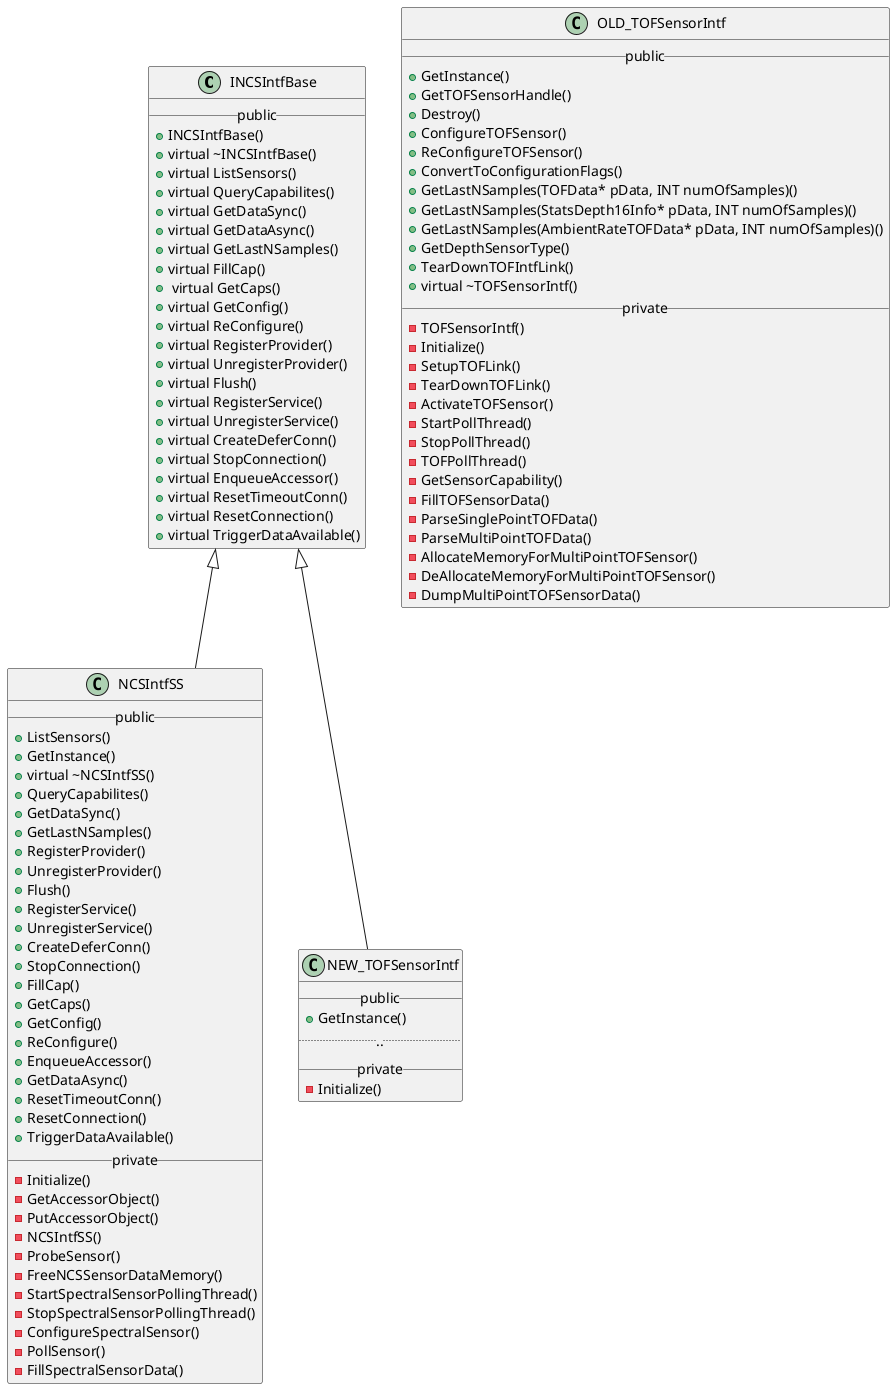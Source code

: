 /'派生，继承：<|--'/
/'组合：*-- ， 将会管理对象的生命周期'/
/'聚合：o--, 特指不管理对象的生命周期，但存在关联'/
/'
title <size:18>camx awb overview</size>\n     Lin Jin

collections ThreadUsers

<color:red><size:16>****</size></color>

<color:blue><size:15></size></color>

package <color:blue><size:15>**AWBDecisionAggregator** {
}

== <color:blue> CAWBMain::Configure </color>==

participant XXX

box "Factory"
participant camxcawbfactory as awb_factory
end box



<color:red>TODO: this need check further</color>


Useful color:
1. Red
Red Crimson DeepPink LightPink Salmon HotPink

2. Blue
MediumBlue Blue DodgerBlue DeepSkyBlue Cyan LightSkyBlue SlateBlue SkyBlue

3. Green
Chartreuse Green GreenYellow LawnGreen Lime LightGreen SpingGreen

4. Yellow
Yellow Gold LightGoldenRodYellow Orange LemonChiffon

5. Violet
DarkMagenta BlueViolet DardViolet Magenta Fuchsia Purple

6. 
'/

@startuml

class INCSIntfBase{
__ public __
    + INCSIntfBase()
    + virtual ~INCSIntfBase()
    + virtual ListSensors()
    + virtual QueryCapabilites()
    + virtual GetDataSync()
    + virtual GetDataAsync()
    + virtual GetLastNSamples()
    + virtual FillCap()
    + virtual GetCaps()
    + virtual GetConfig()
    + virtual ReConfigure()
    + virtual RegisterProvider()
    + virtual UnregisterProvider()
    + virtual Flush()
    + virtual RegisterService()
    + virtual UnregisterService()
    + virtual CreateDeferConn()
    + virtual StopConnection()
    + virtual EnqueueAccessor()
    + virtual ResetTimeoutConn()
    + virtual ResetConnection()
    + virtual TriggerDataAvailable()
}

class NCSIntfSS{
__ public __
+ListSensors()
+GetInstance()
+virtual ~NCSIntfSS()
+QueryCapabilites()
+GetDataSync()
+GetLastNSamples()
+RegisterProvider()
+UnregisterProvider()
+Flush()
+RegisterService()
+UnregisterService()
+CreateDeferConn()
+StopConnection()
+FillCap()
+GetCaps()
+GetConfig()
+ReConfigure()
+EnqueueAccessor()
+GetDataAsync()
+ResetTimeoutConn()
+ResetConnection()
+TriggerDataAvailable()
__ private __
-Initialize()
-GetAccessorObject()
-PutAccessorObject()
-NCSIntfSS()
-ProbeSensor()
-FreeNCSSensorDataMemory()
-StartSpectralSensorPollingThread()
-StopSpectralSensorPollingThread()
-ConfigureSpectralSensor()
-PollSensor()
-FillSpectralSensorData()
}

class OLD_TOFSensorIntf{
__ public __
+GetInstance()
+GetTOFSensorHandle()
+Destroy()
+ConfigureTOFSensor()
+ReConfigureTOFSensor()
+ConvertToConfigurationFlags()
+GetLastNSamples(TOFData* pData, INT numOfSamples)()
+GetLastNSamples(StatsDepth16Info* pData, INT numOfSamples)()
+GetLastNSamples(AmbientRateTOFData* pData, INT numOfSamples)()
+GetDepthSensorType()
+TearDownTOFIntfLink()
+virtual ~TOFSensorIntf()
__ private __
-TOFSensorIntf()
-Initialize()
-SetupTOFLink()
-TearDownTOFLink()
-ActivateTOFSensor()
-StartPollThread()
-StopPollThread()
-TOFPollThread()
-GetSensorCapability()
-FillTOFSensorData()
-ParseSinglePointTOFData()
-ParseMultiPointTOFData()
-AllocateMemoryForMultiPointTOFSensor()
-DeAllocateMemoryForMultiPointTOFSensor()
-DumpMultiPointTOFSensorData()
}

class NEW_TOFSensorIntf{
__ public __
+GetInstance()
......
__ private __
-Initialize()
}

INCSIntfBase <|-- NCSIntfSS
INCSIntfBase <|-- NEW_TOFSensorIntf

@enduml
